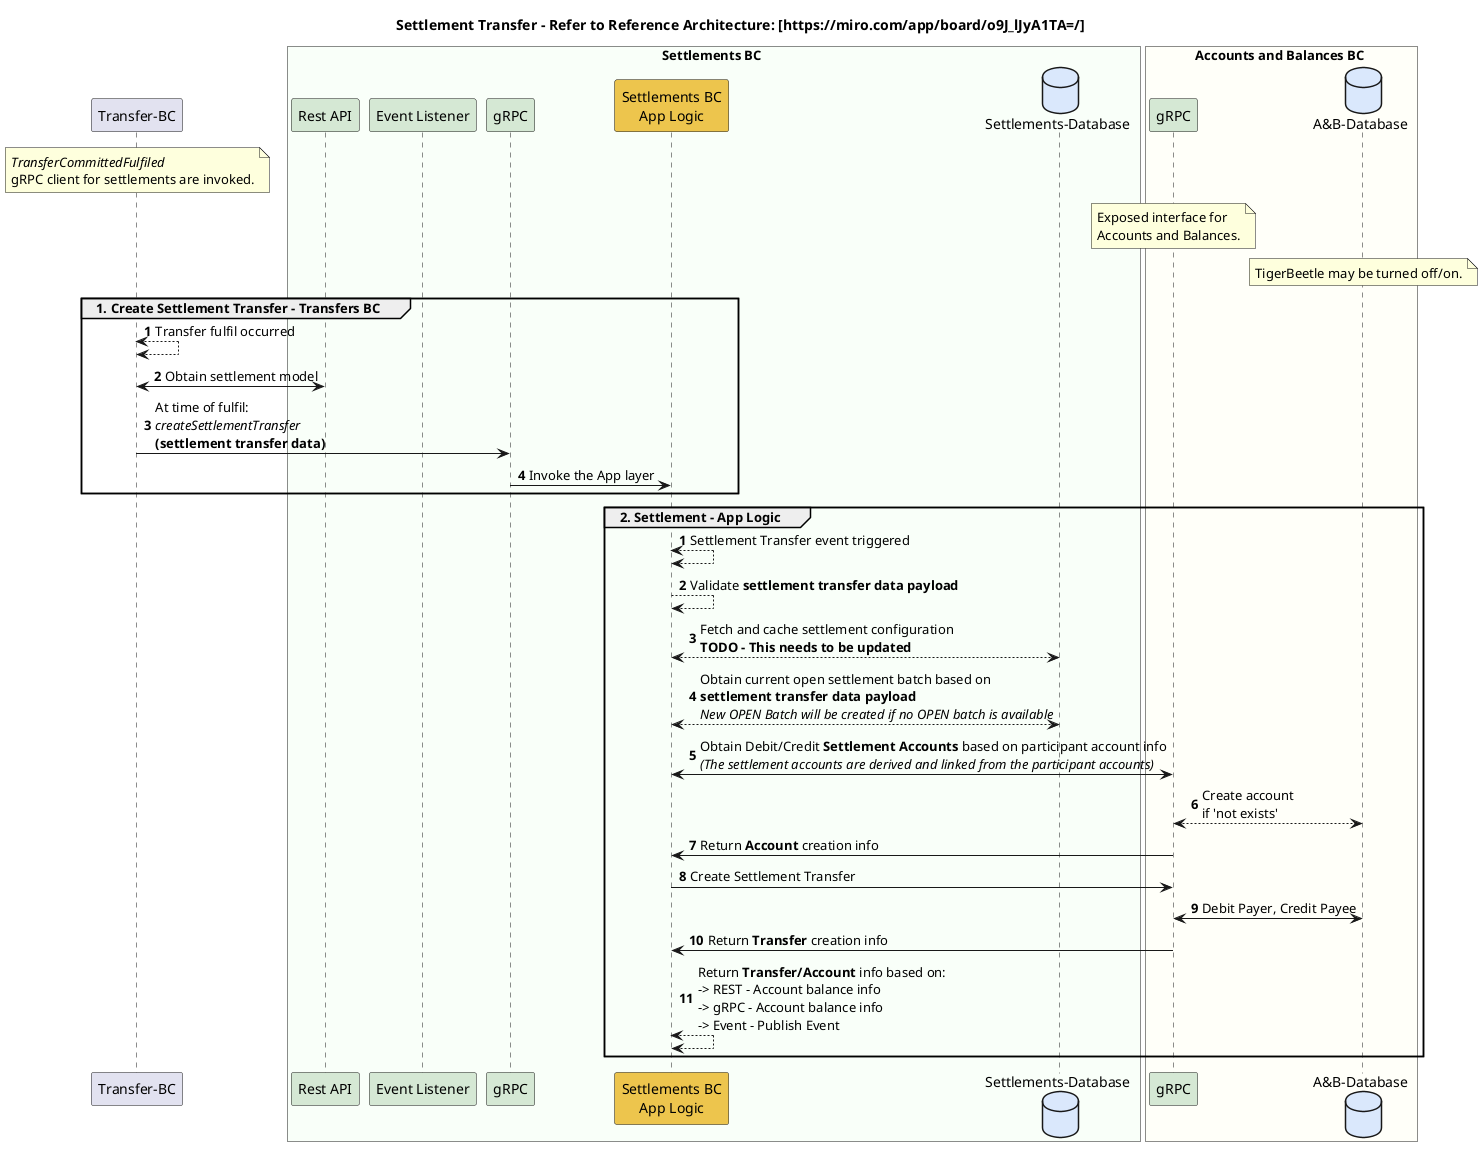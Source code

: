 @startuml

title Settlement Transfer - Refer to Reference Architecture: [https://miro.com/app/board/o9J_lJyA1TA=/]

participant "Transfer-BC" as ext_transfers_bc
note over ext_transfers_bc
    //TransferCommittedFulfiled//
    gRPC client for settlements are invoked.
end note

box Settlements BC #F9FFF9
	participant "Rest API" as sbc_rest #D5E8D4
	participant "Event Listener" as sbc_event #D5E8D4
	participant "gRPC" as sbc_grpc #D5E8D4
	participant "Settlements BC\nApp Logic" as sbc_app_logic #EDC54D
	database "Settlements-Database" as sbc_db #DAE8FC
end box

box Accounts and Balances BC #FFFFF9
    participant "gRPC" as abbc_grpc #D5E8D4
    database "A&B-Database" as abbc_tigerbeetle #DAE8FC
    note over abbc_grpc
        Exposed interface for
        Accounts and Balances.
    end note
    note over abbc_tigerbeetle
        TigerBeetle may be turned off/on.
    end note
end box

group 1. Create Settlement Transfer - Transfers BC
autonumber
    ext_transfers_bc <--> ext_transfers_bc : Transfer fulfil occurred
    ext_transfers_bc <-> sbc_rest : Obtain settlement model
    ext_transfers_bc -> sbc_grpc : At time of fulfil:\n//createSettlementTransfer// \n**(settlement transfer data)**
    sbc_grpc -> sbc_app_logic : Invoke the App layer
end

group 2. Settlement - App Logic
autonumber
    sbc_app_logic <--> sbc_app_logic: Settlement Transfer event triggered
    sbc_app_logic --> sbc_app_logic : Validate **settlement transfer data payload**
    sbc_app_logic <--> sbc_db : Fetch and cache settlement configuration\n**TODO - This needs to be updated**
    sbc_app_logic <--> sbc_db : Obtain current open settlement batch based on \n**settlement transfer data payload**\n//New OPEN Batch will be created if no OPEN batch is available//
    sbc_app_logic <-> abbc_grpc : Obtain Debit/Credit **Settlement Accounts** based on participant account info\n//(The settlement accounts are derived and linked from the participant accounts)//
    abbc_grpc <--> abbc_tigerbeetle : Create account \nif 'not exists'
    abbc_grpc -> sbc_app_logic : Return **Account** creation info
    sbc_app_logic -> abbc_grpc: Create Settlement Transfer
    abbc_grpc <-> abbc_tigerbeetle: Debit Payer, Credit Payee
    abbc_grpc -> sbc_app_logic : Return **Transfer** creation info
    sbc_app_logic <--> sbc_app_logic: Return **Transfer/Account** info based on: \n-> REST - Account balance info\n-> gRPC - Account balance info\n-> Event - Publish Event
end

@enduml
